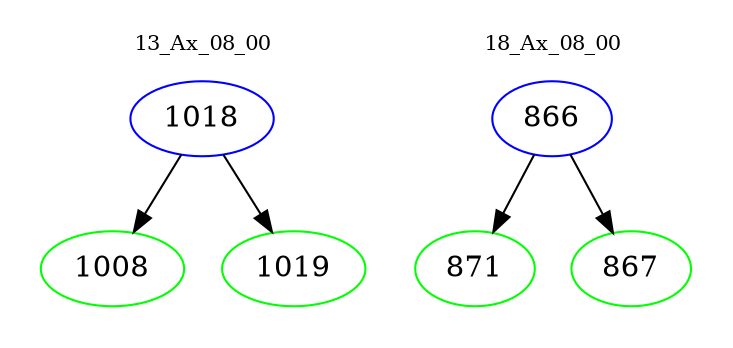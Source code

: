 digraph{
subgraph cluster_0 {
color = white
label = "13_Ax_08_00";
fontsize=10;
T0_1018 [label="1018", color="blue"]
T0_1018 -> T0_1008 [color="black"]
T0_1008 [label="1008", color="green"]
T0_1018 -> T0_1019 [color="black"]
T0_1019 [label="1019", color="green"]
}
subgraph cluster_1 {
color = white
label = "18_Ax_08_00";
fontsize=10;
T1_866 [label="866", color="blue"]
T1_866 -> T1_871 [color="black"]
T1_871 [label="871", color="green"]
T1_866 -> T1_867 [color="black"]
T1_867 [label="867", color="green"]
}
}
